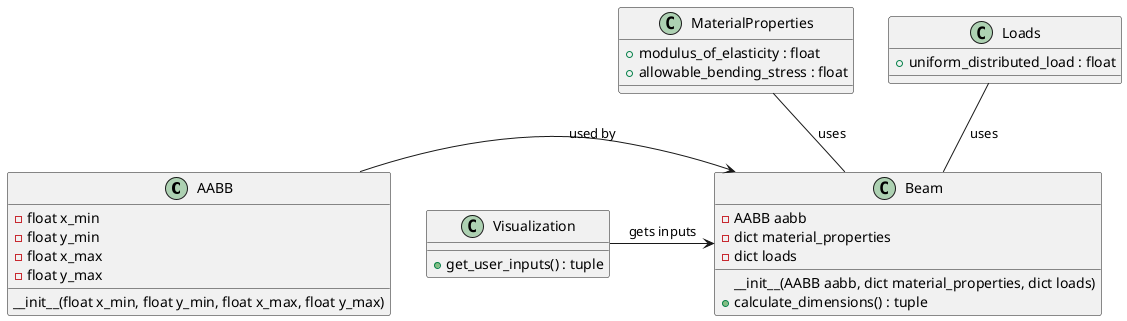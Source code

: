 @startuml

!define RECTANGLE class

RECTANGLE AABB {
  - float x_min
  - float y_min
  - float x_max
  - float y_max
  __init__(float x_min, float y_min, float x_max, float y_max)
}

RECTANGLE Beam {
  - AABB aabb
  - dict material_properties
  - dict loads
  __init__(AABB aabb, dict material_properties, dict loads)
  + calculate_dimensions() : tuple
}

class MaterialProperties {
  + modulus_of_elasticity : float
  + allowable_bending_stress : float
}

class Loads {
  + uniform_distributed_load : float
}

class Visualization {
  + get_user_inputs() : tuple
}

AABB -> Beam : used by
MaterialProperties -- Beam : uses
Loads -- Beam : uses
Visualization -> Beam : gets inputs

@enduml
